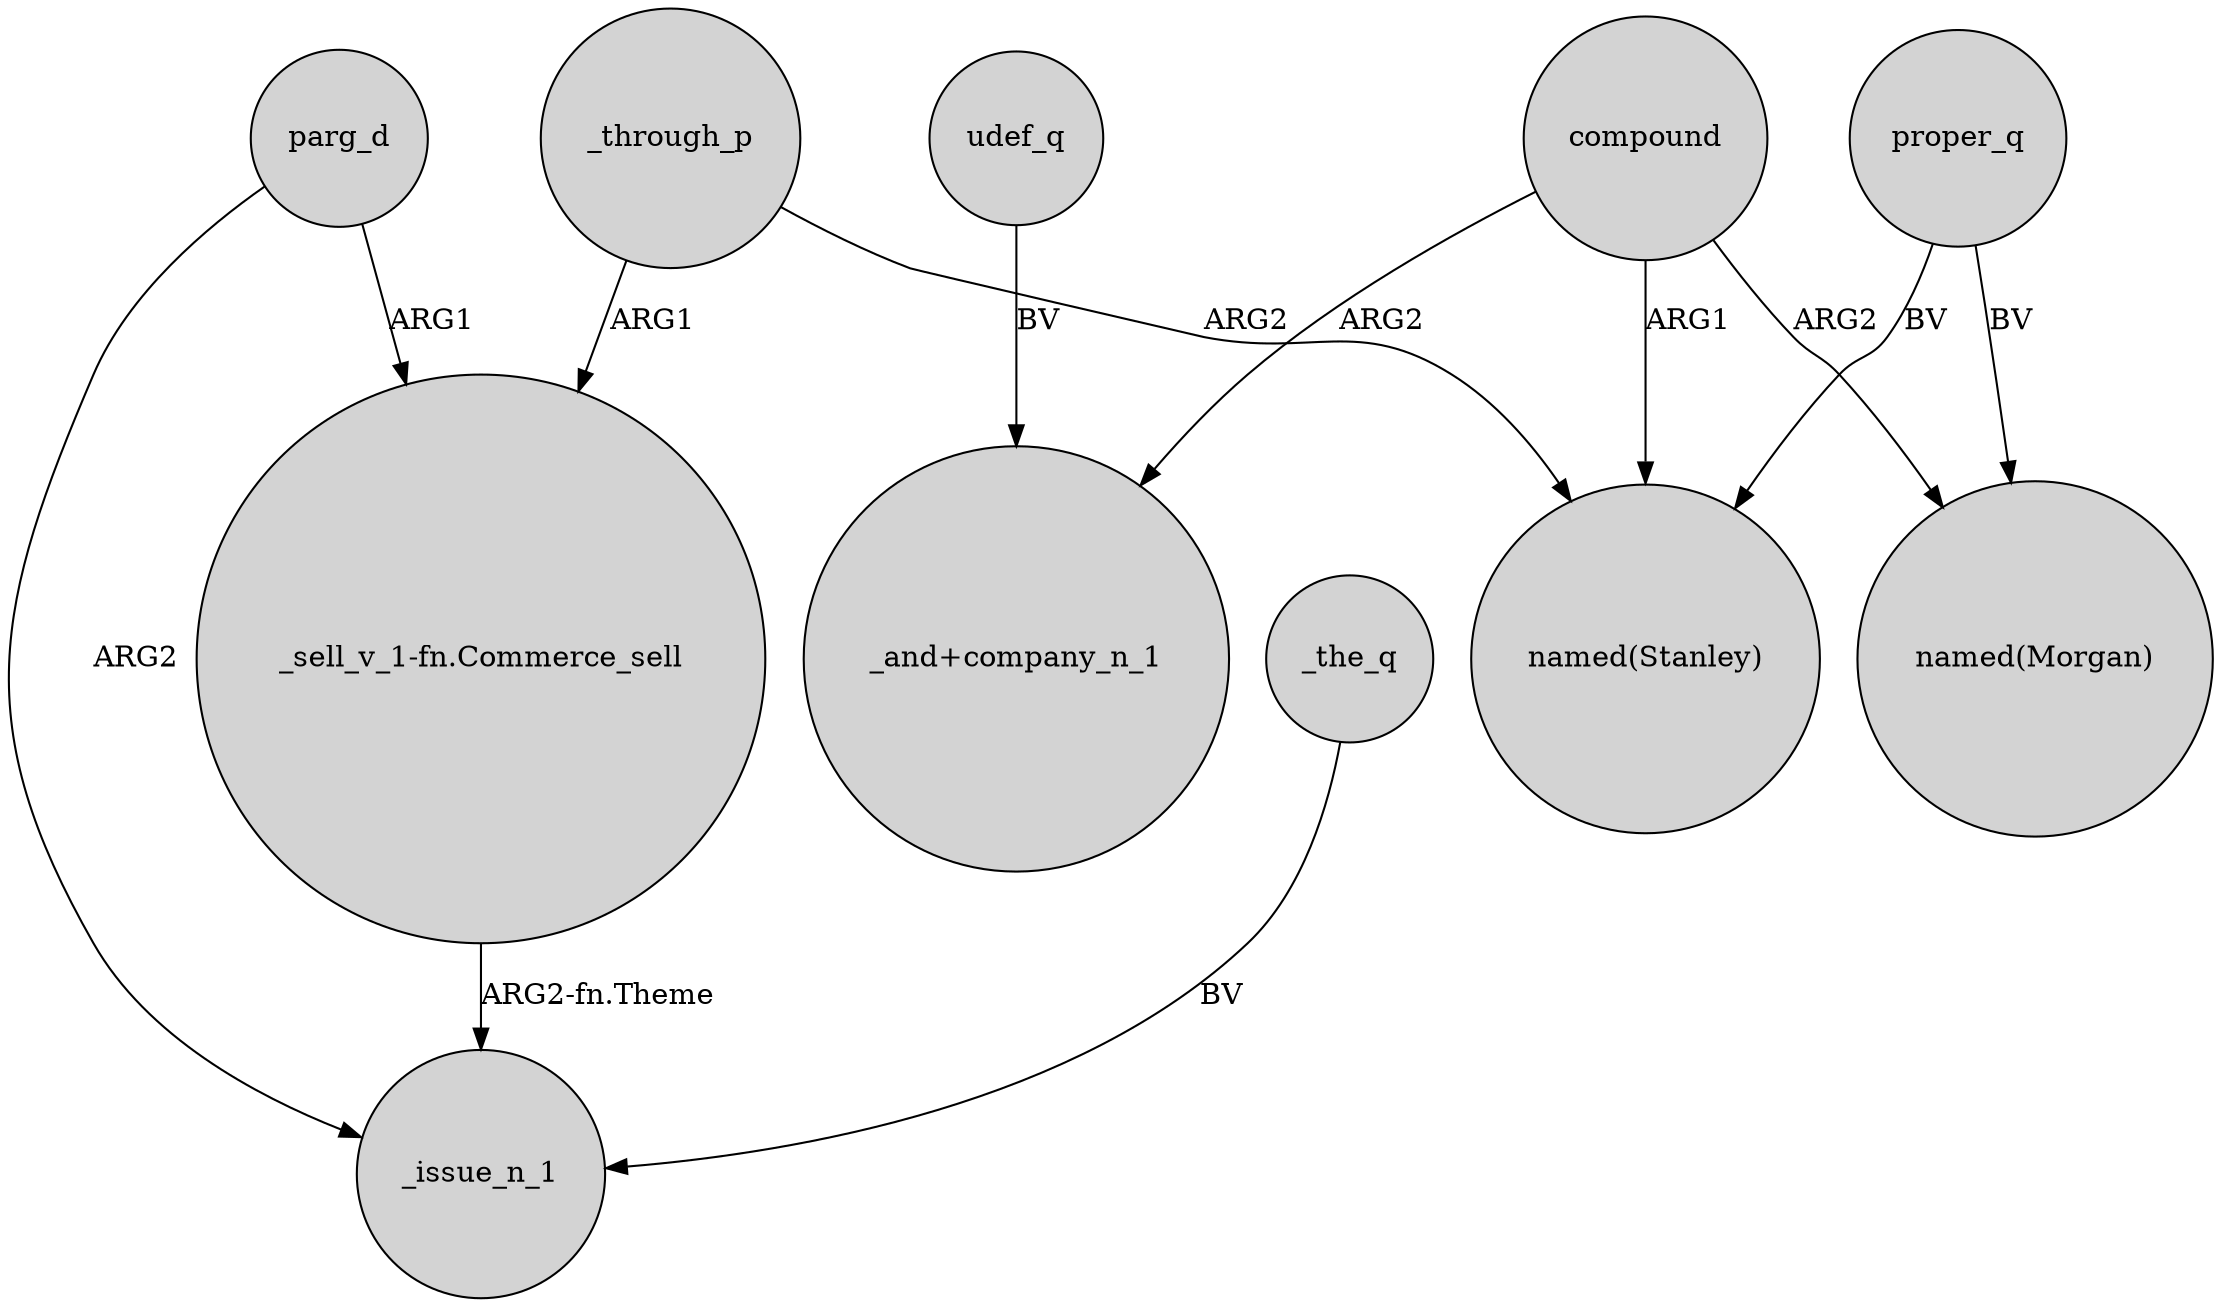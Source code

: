 digraph {
	node [shape=circle style=filled]
	_through_p -> "_sell_v_1-fn.Commerce_sell" [label=ARG1]
	parg_d -> _issue_n_1 [label=ARG2]
	parg_d -> "_sell_v_1-fn.Commerce_sell" [label=ARG1]
	udef_q -> "_and+company_n_1" [label=BV]
	compound -> "_and+company_n_1" [label=ARG2]
	"_sell_v_1-fn.Commerce_sell" -> _issue_n_1 [label="ARG2-fn.Theme"]
	_the_q -> _issue_n_1 [label=BV]
	_through_p -> "named(Stanley)" [label=ARG2]
	proper_q -> "named(Stanley)" [label=BV]
	compound -> "named(Stanley)" [label=ARG1]
	compound -> "named(Morgan)" [label=ARG2]
	proper_q -> "named(Morgan)" [label=BV]
}
